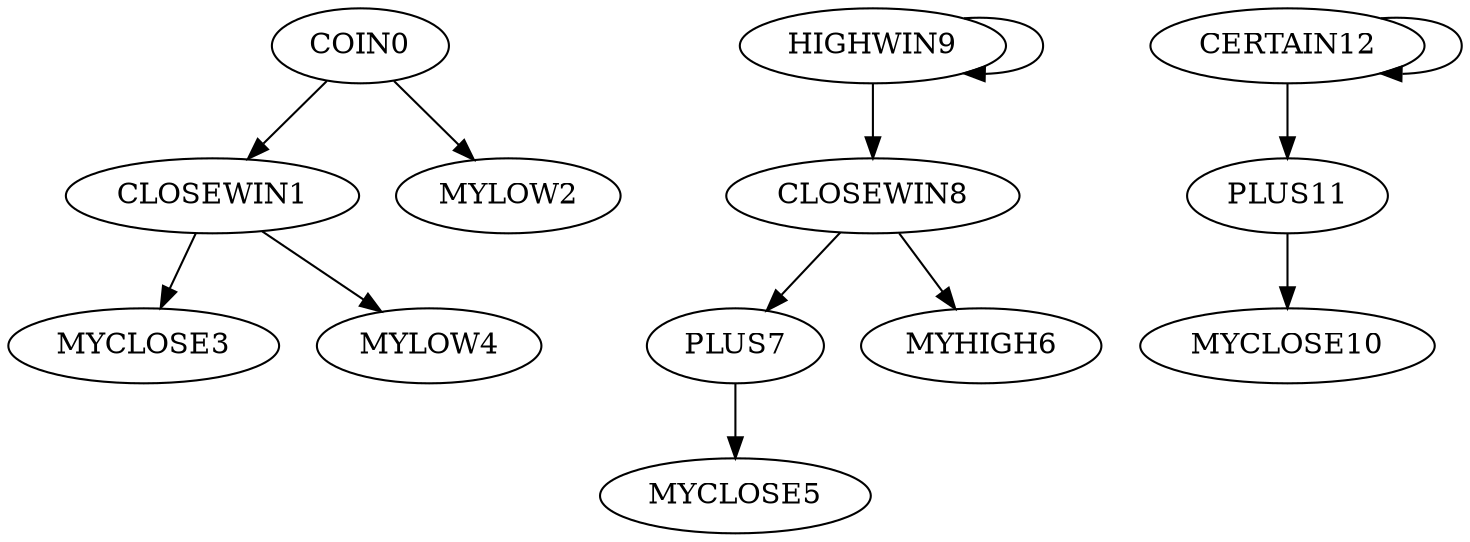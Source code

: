 digraph T {
	COIN0 -> CLOSEWIN1;
	COIN0 -> MYLOW2;
	CLOSEWIN1 -> MYCLOSE3;
	CLOSEWIN1 -> MYLOW4;
	PLUS7 -> MYCLOSE5;
	CLOSEWIN8 -> MYHIGH6;
	CLOSEWIN8 -> PLUS7;
	HIGHWIN9 -> CLOSEWIN8;
	HIGHWIN9 -> HIGHWIN9;
	PLUS11 -> MYCLOSE10;
	CERTAIN12 -> PLUS11;
	CERTAIN12 -> CERTAIN12;
}